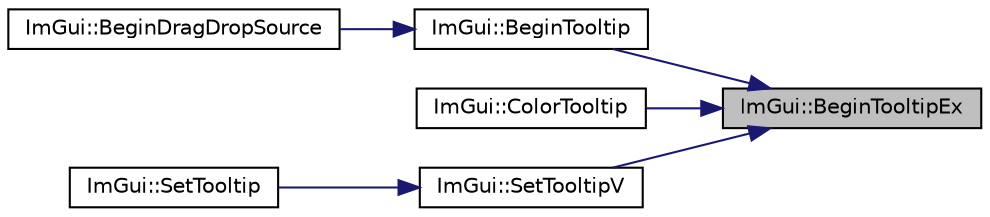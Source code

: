 digraph "ImGui::BeginTooltipEx"
{
 // LATEX_PDF_SIZE
  edge [fontname="Helvetica",fontsize="10",labelfontname="Helvetica",labelfontsize="10"];
  node [fontname="Helvetica",fontsize="10",shape=record];
  rankdir="RL";
  Node1 [label="ImGui::BeginTooltipEx",height=0.2,width=0.4,color="black", fillcolor="grey75", style="filled", fontcolor="black",tooltip=" "];
  Node1 -> Node2 [dir="back",color="midnightblue",fontsize="10",style="solid",fontname="Helvetica"];
  Node2 [label="ImGui::BeginTooltip",height=0.2,width=0.4,color="black", fillcolor="white", style="filled",URL="$namespace_im_gui.html#a36816a48385f4759d746a03cf6202512",tooltip=" "];
  Node2 -> Node3 [dir="back",color="midnightblue",fontsize="10",style="solid",fontname="Helvetica"];
  Node3 [label="ImGui::BeginDragDropSource",height=0.2,width=0.4,color="black", fillcolor="white", style="filled",URL="$namespace_im_gui.html#ac2609b0f034d3bcd8d70d26df8694eaa",tooltip=" "];
  Node1 -> Node4 [dir="back",color="midnightblue",fontsize="10",style="solid",fontname="Helvetica"];
  Node4 [label="ImGui::ColorTooltip",height=0.2,width=0.4,color="black", fillcolor="white", style="filled",URL="$namespace_im_gui.html#afad90b366b6471e3b13175c0ebeb26c8",tooltip=" "];
  Node1 -> Node5 [dir="back",color="midnightblue",fontsize="10",style="solid",fontname="Helvetica"];
  Node5 [label="ImGui::SetTooltipV",height=0.2,width=0.4,color="black", fillcolor="white", style="filled",URL="$namespace_im_gui.html#a3826acf68fc4a12bb66401575f51d6a2",tooltip=" "];
  Node5 -> Node6 [dir="back",color="midnightblue",fontsize="10",style="solid",fontname="Helvetica"];
  Node6 [label="ImGui::SetTooltip",height=0.2,width=0.4,color="black", fillcolor="white", style="filled",URL="$namespace_im_gui.html#a313073fa01b8a9791f241ef93091ce92",tooltip=" "];
}
